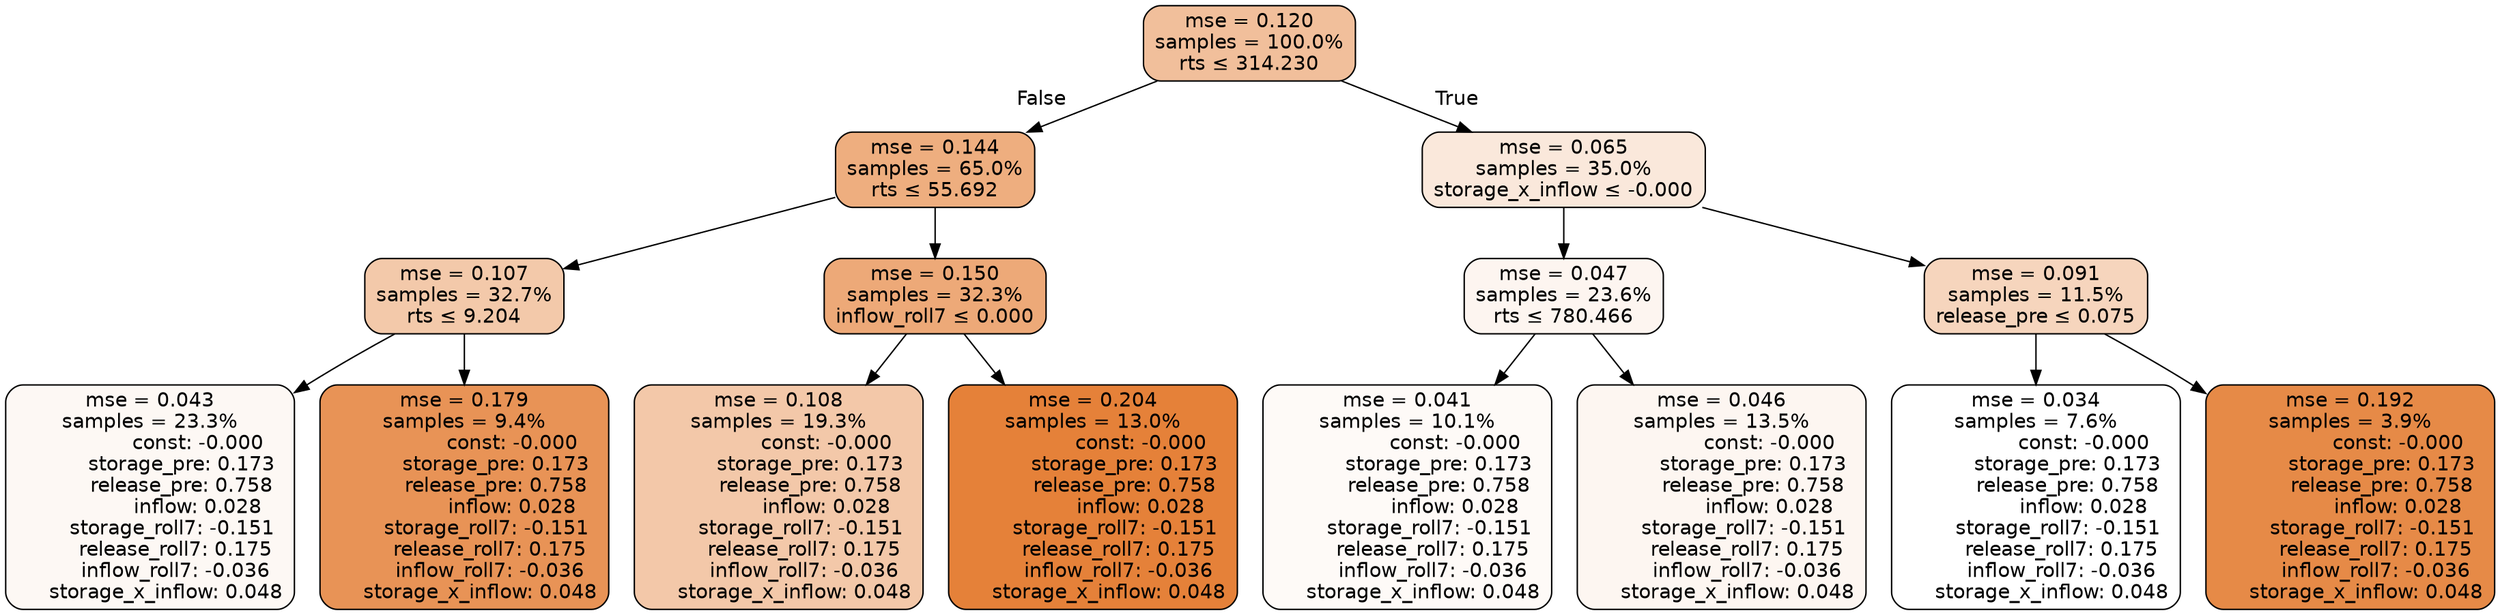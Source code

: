 digraph tree {
node [shape=rectangle, style="filled, rounded", color="black", fontname=helvetica] ;
edge [fontname=helvetica] ;
	"0" [label="mse = 0.120
samples = 100.0%
rts &le; 314.230", fillcolor="#f1bf9b"]
	"1" [label="mse = 0.144
samples = 65.0%
rts &le; 55.692", fillcolor="#eeae7f"]
	"2" [label="mse = 0.107
samples = 32.7%
rts &le; 9.204", fillcolor="#f3c9aa"]
	"3" [label="mse = 0.043
samples = 23.3%
               const: -0.000
          storage_pre: 0.173
          release_pre: 0.758
               inflow: 0.028
       storage_roll7: -0.151
        release_roll7: 0.175
        inflow_roll7: -0.036
     storage_x_inflow: 0.048", fillcolor="#fdf8f4"]
	"4" [label="mse = 0.179
samples = 9.4%
               const: -0.000
          storage_pre: 0.173
          release_pre: 0.758
               inflow: 0.028
       storage_roll7: -0.151
        release_roll7: 0.175
        inflow_roll7: -0.036
     storage_x_inflow: 0.048", fillcolor="#e89356"]
	"5" [label="mse = 0.150
samples = 32.3%
inflow_roll7 &le; 0.000", fillcolor="#eda978"]
	"6" [label="mse = 0.108
samples = 19.3%
               const: -0.000
          storage_pre: 0.173
          release_pre: 0.758
               inflow: 0.028
       storage_roll7: -0.151
        release_roll7: 0.175
        inflow_roll7: -0.036
     storage_x_inflow: 0.048", fillcolor="#f3c8a9"]
	"7" [label="mse = 0.204
samples = 13.0%
               const: -0.000
          storage_pre: 0.173
          release_pre: 0.758
               inflow: 0.028
       storage_roll7: -0.151
        release_roll7: 0.175
        inflow_roll7: -0.036
     storage_x_inflow: 0.048", fillcolor="#e58139"]
	"8" [label="mse = 0.065
samples = 35.0%
storage_x_inflow &le; -0.000", fillcolor="#fae8db"]
	"9" [label="mse = 0.047
samples = 23.6%
rts &le; 780.466", fillcolor="#fdf5f0"]
	"10" [label="mse = 0.041
samples = 10.1%
               const: -0.000
          storage_pre: 0.173
          release_pre: 0.758
               inflow: 0.028
       storage_roll7: -0.151
        release_roll7: 0.175
        inflow_roll7: -0.036
     storage_x_inflow: 0.048", fillcolor="#fefaf7"]
	"11" [label="mse = 0.046
samples = 13.5%
               const: -0.000
          storage_pre: 0.173
          release_pre: 0.758
               inflow: 0.028
       storage_roll7: -0.151
        release_roll7: 0.175
        inflow_roll7: -0.036
     storage_x_inflow: 0.048", fillcolor="#fdf6f1"]
	"12" [label="mse = 0.091
samples = 11.5%
release_pre &le; 0.075", fillcolor="#f6d5bd"]
	"13" [label="mse = 0.034
samples = 7.6%
               const: -0.000
          storage_pre: 0.173
          release_pre: 0.758
               inflow: 0.028
       storage_roll7: -0.151
        release_roll7: 0.175
        inflow_roll7: -0.036
     storage_x_inflow: 0.048", fillcolor="#ffffff"]
	"14" [label="mse = 0.192
samples = 3.9%
               const: -0.000
          storage_pre: 0.173
          release_pre: 0.758
               inflow: 0.028
       storage_roll7: -0.151
        release_roll7: 0.175
        inflow_roll7: -0.036
     storage_x_inflow: 0.048", fillcolor="#e68a47"]

	"0" -> "1" [labeldistance=2.5, labelangle=45, headlabel="False"]
	"1" -> "2"
	"2" -> "3"
	"2" -> "4"
	"1" -> "5"
	"5" -> "6"
	"5" -> "7"
	"0" -> "8" [labeldistance=2.5, labelangle=-45, headlabel="True"]
	"8" -> "9"
	"9" -> "10"
	"9" -> "11"
	"8" -> "12"
	"12" -> "13"
	"12" -> "14"
}